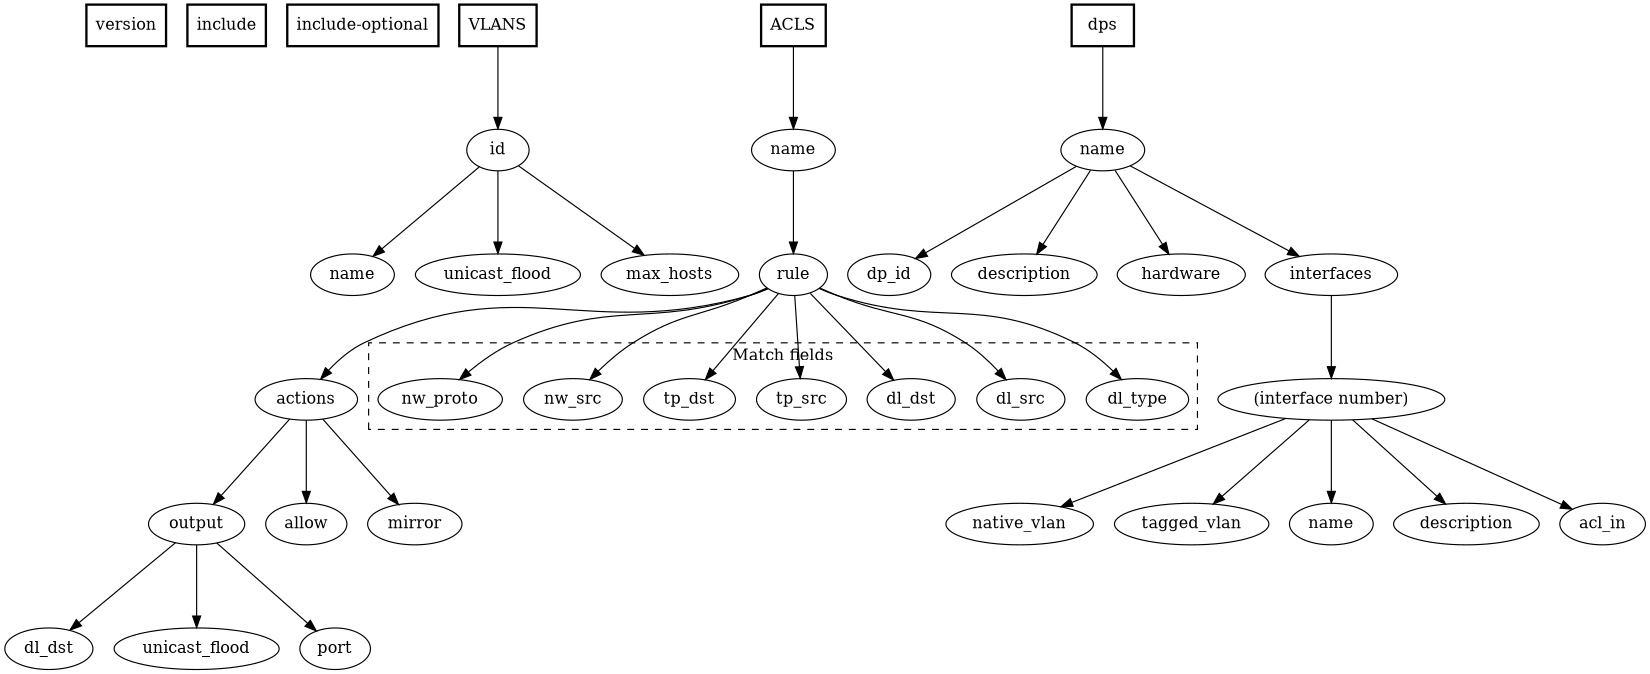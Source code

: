 // faucet.yaml config file - dot format for visual representation
/** @author: shivaram.mysore@gmail.com **/

digraph faucet {
  ranksep = 1;  size = "11,8.5";

  /** version info.  Only value supported is 2 **/
  version [shape = box; style = bold];
 
  /** include yaml files **/
  include [shape = box; style = bold];

  /** include optional yaml files to augment existing elements **/
  include_optional [label="include-optional"; shape = box; style = bold];
  include_optional;

  /** VLANs **/
  VLANS [shape = box; style = bold];
  VLANS -> id;
  id_name [label = "name"]
  id -> id_name;
  id -> unicast_flood;
  id -> max_hosts;


  /**  ACLs **/
  ACLS [shape = box; style = bold];
  acls_name [label = "name"]
  ACLS -> acls_name -> rule -> actions;

  /** Match Actions rules ACLs **/
  rule -> dl_type;
  rule -> dl_src;
  rule -> dl_dst;
  rule -> tp_src;
  rule -> tp_dst;
  rule -> nw_src;
  rule -> nw_proto;

  subgraph "cluster_match_fields" { label = "Match fields"; style = dashed; dl_type; dl_src; dl_dst; tp_src; tp_dst; nw_src; nw_proto; }

  /** Match Actions for ACLs **/
  actions -> output;
  actions -> allow;
  actions -> mirror;

  action_out_dl_dst [label = "dl_dst"]
  output -> action_out_dl_dst;
  action_out_uni_flood [label = "unicast_flood"]
  output -> action_out_uni_flood;
  output -> port;

  /** Datapaths **/
  dps [shape = box; style = bold];
  dps_name [label = "name"]
  dps -> dps_name;

  dps_name -> dp_id;
  dps_name -> description;
  dps_name -> hardware;
  interface_number [label = "(interface number)"]
  dps_name -> interfaces -> interface_number;

  interface_number -> native_vlan;
  interface_number -> tagged_vlan;
  interface_number_name [label = "name"]
  interface_number -> interface_number_name;
  interface_number_description [label = "description"]
  interface_number -> interface_number_description;
  interface_number -> acl_in;

}
